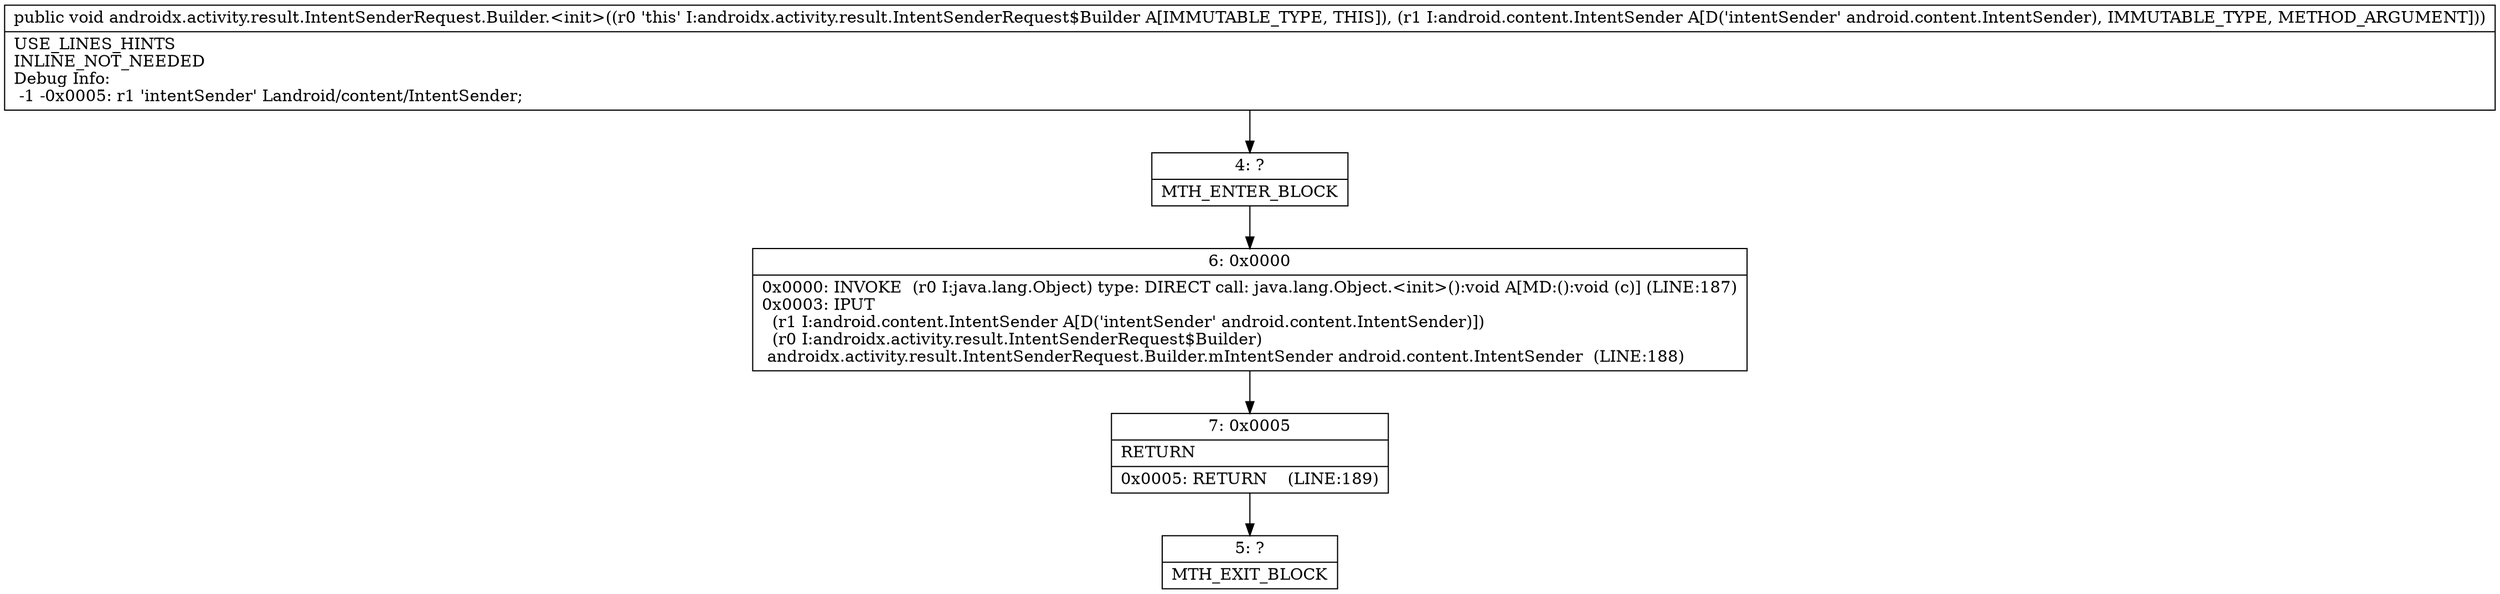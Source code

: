 digraph "CFG forandroidx.activity.result.IntentSenderRequest.Builder.\<init\>(Landroid\/content\/IntentSender;)V" {
Node_4 [shape=record,label="{4\:\ ?|MTH_ENTER_BLOCK\l}"];
Node_6 [shape=record,label="{6\:\ 0x0000|0x0000: INVOKE  (r0 I:java.lang.Object) type: DIRECT call: java.lang.Object.\<init\>():void A[MD:():void (c)] (LINE:187)\l0x0003: IPUT  \l  (r1 I:android.content.IntentSender A[D('intentSender' android.content.IntentSender)])\l  (r0 I:androidx.activity.result.IntentSenderRequest$Builder)\l androidx.activity.result.IntentSenderRequest.Builder.mIntentSender android.content.IntentSender  (LINE:188)\l}"];
Node_7 [shape=record,label="{7\:\ 0x0005|RETURN\l|0x0005: RETURN    (LINE:189)\l}"];
Node_5 [shape=record,label="{5\:\ ?|MTH_EXIT_BLOCK\l}"];
MethodNode[shape=record,label="{public void androidx.activity.result.IntentSenderRequest.Builder.\<init\>((r0 'this' I:androidx.activity.result.IntentSenderRequest$Builder A[IMMUTABLE_TYPE, THIS]), (r1 I:android.content.IntentSender A[D('intentSender' android.content.IntentSender), IMMUTABLE_TYPE, METHOD_ARGUMENT]))  | USE_LINES_HINTS\lINLINE_NOT_NEEDED\lDebug Info:\l  \-1 \-0x0005: r1 'intentSender' Landroid\/content\/IntentSender;\l}"];
MethodNode -> Node_4;Node_4 -> Node_6;
Node_6 -> Node_7;
Node_7 -> Node_5;
}

